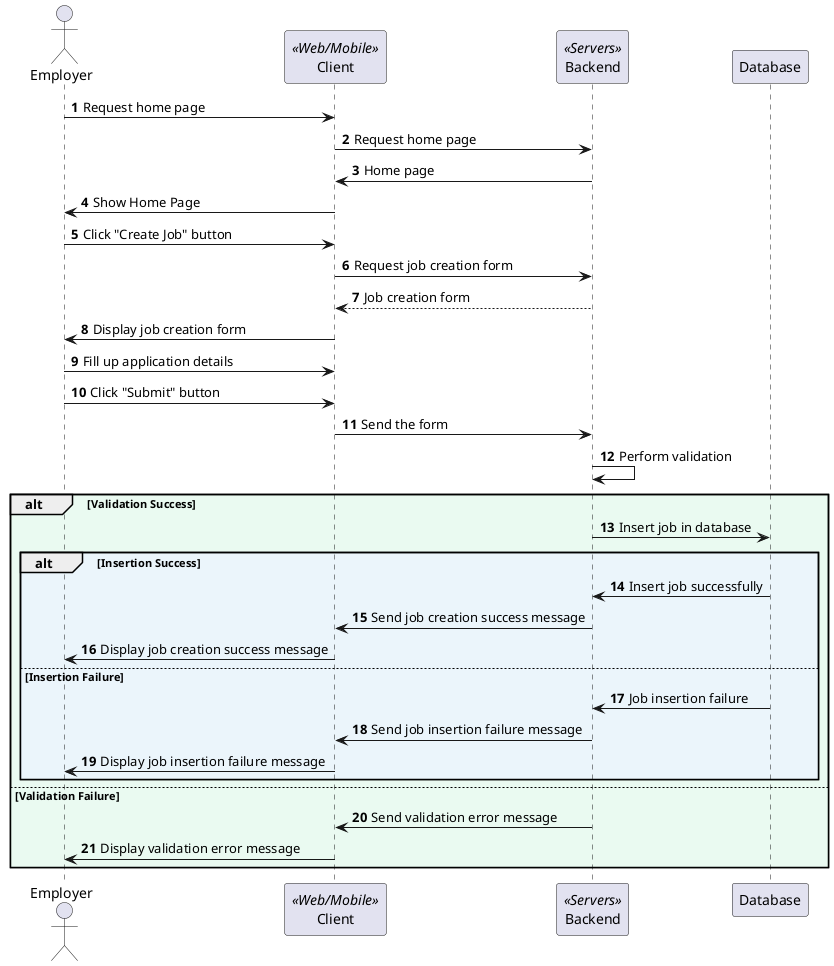 @startuml
'https://plantuml.com/sequence-diagram

'Sequence Diagram to create jobs

autonumber

actor Employer
participant Client<<Web/Mobile>>
participant Backend<<Servers>>
participant Database

Employer -> Client: Request home page
Client -> Backend: Request home page
Backend -> Client: Home page
Client -> Employer: Show Home Page
Employer -> Client: Click "Create Job" button
Client -> Backend: Request job creation form
return Job creation form
Client -> Employer: Display job creation form

Employer -> Client: Fill up application details
Employer -> Client: Click "Submit" button
Client -> Backend: Send the form
Backend -> Backend: Perform validation
alt #eafaf1 Validation Success
    Backend -> Database: Insert job in database
    alt #ebf5fb Insertion Success
        Database -> Backend: Insert job successfully
        Backend -> Client: Send job creation success message
        Client -> Employer: Display job creation success message
    else Insertion Failure
        Database -> Backend: Job insertion failure
        Backend -> Client: Send job insertion failure message
        Client -> Employer: Display job insertion failure message
    end
else Validation Failure
     Backend -> Client: Send validation error message
     Client -> Employer: Display validation error message
end

@enduml